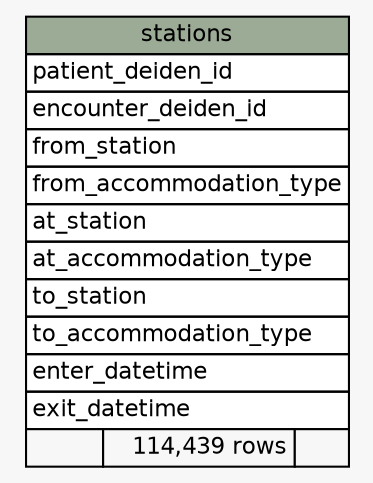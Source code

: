 // dot 2.38.0 on Linux 4.15.0-34-generic
// SchemaSpy rev 590
digraph "stations" {
  graph [
    rankdir="RL"
    bgcolor="#f7f7f7"
    nodesep="0.18"
    ranksep="0.46"
    fontname="Helvetica"
    fontsize="11"
  ];
  node [
    fontname="Helvetica"
    fontsize="11"
    shape="plaintext"
  ];
  edge [
    arrowsize="0.8"
  ];
  "stations" [
    label=<
    <TABLE BORDER="0" CELLBORDER="1" CELLSPACING="0" BGCOLOR="#ffffff">
      <TR><TD COLSPAN="3" BGCOLOR="#9bab96" ALIGN="CENTER">stations</TD></TR>
      <TR><TD PORT="patient_deiden_id" COLSPAN="3" ALIGN="LEFT">patient_deiden_id</TD></TR>
      <TR><TD PORT="encounter_deiden_id" COLSPAN="3" ALIGN="LEFT">encounter_deiden_id</TD></TR>
      <TR><TD PORT="from_station" COLSPAN="3" ALIGN="LEFT">from_station</TD></TR>
      <TR><TD PORT="from_accommodation_type" COLSPAN="3" ALIGN="LEFT">from_accommodation_type</TD></TR>
      <TR><TD PORT="at_station" COLSPAN="3" ALIGN="LEFT">at_station</TD></TR>
      <TR><TD PORT="at_accommodation_type" COLSPAN="3" ALIGN="LEFT">at_accommodation_type</TD></TR>
      <TR><TD PORT="to_station" COLSPAN="3" ALIGN="LEFT">to_station</TD></TR>
      <TR><TD PORT="to_accommodation_type" COLSPAN="3" ALIGN="LEFT">to_accommodation_type</TD></TR>
      <TR><TD PORT="enter_datetime" COLSPAN="3" ALIGN="LEFT">enter_datetime</TD></TR>
      <TR><TD PORT="exit_datetime" COLSPAN="3" ALIGN="LEFT">exit_datetime</TD></TR>
      <TR><TD ALIGN="LEFT" BGCOLOR="#f7f7f7">  </TD><TD ALIGN="RIGHT" BGCOLOR="#f7f7f7">114,439 rows</TD><TD ALIGN="RIGHT" BGCOLOR="#f7f7f7">  </TD></TR>
    </TABLE>>
    URL="tables/stations.html"
    tooltip="stations"
  ];
}
